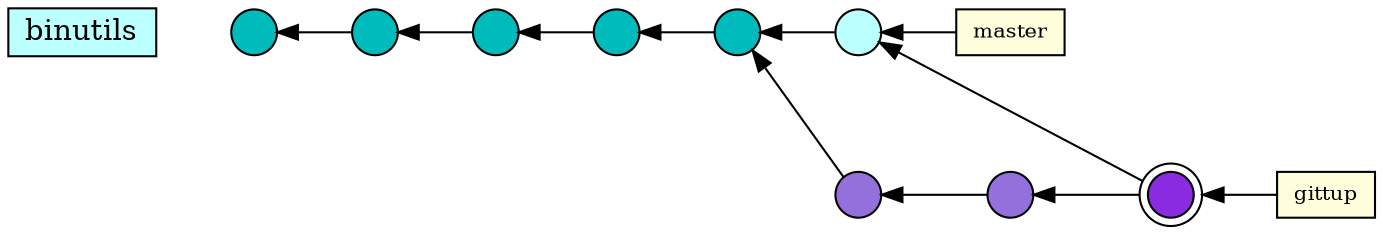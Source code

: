 digraph g {
	rankdir=LR;
	node [width=0.3 height=0.3 shape=circle style=filled label=""];
	edge [dir=back];

	{ node [shape="rectangle" fontsize=10 fillcolor="#ffffdd"]
		blabel [label="master"];
		tblabel [label="gittup"];
	}

	{ node [fillcolor="#00bbbb"]
		b1 b2 b3 b4 b5 b6;
		b [label="binutils" shape=rectangle fillcolor="#bbffff"];
		b6 [fillcolor="#bbffff"];
	};
	b -> b1 [style=invis];
	b1 -> b2 -> b3 -> b4 -> b5 -> b6;
	b6 -> blabel;

	{ node [fillcolor="#9370db"]
		tb1 tb2 tb3;
		tb3 [peripheries=2 fillcolor="#8a2be2"];
	}
	tb1 -> tb2 -> tb3;
	b5 -> tb1 [weight=0];
	b6 -> tb3 [weight=0];
	tb3 -> tblabel;
}
